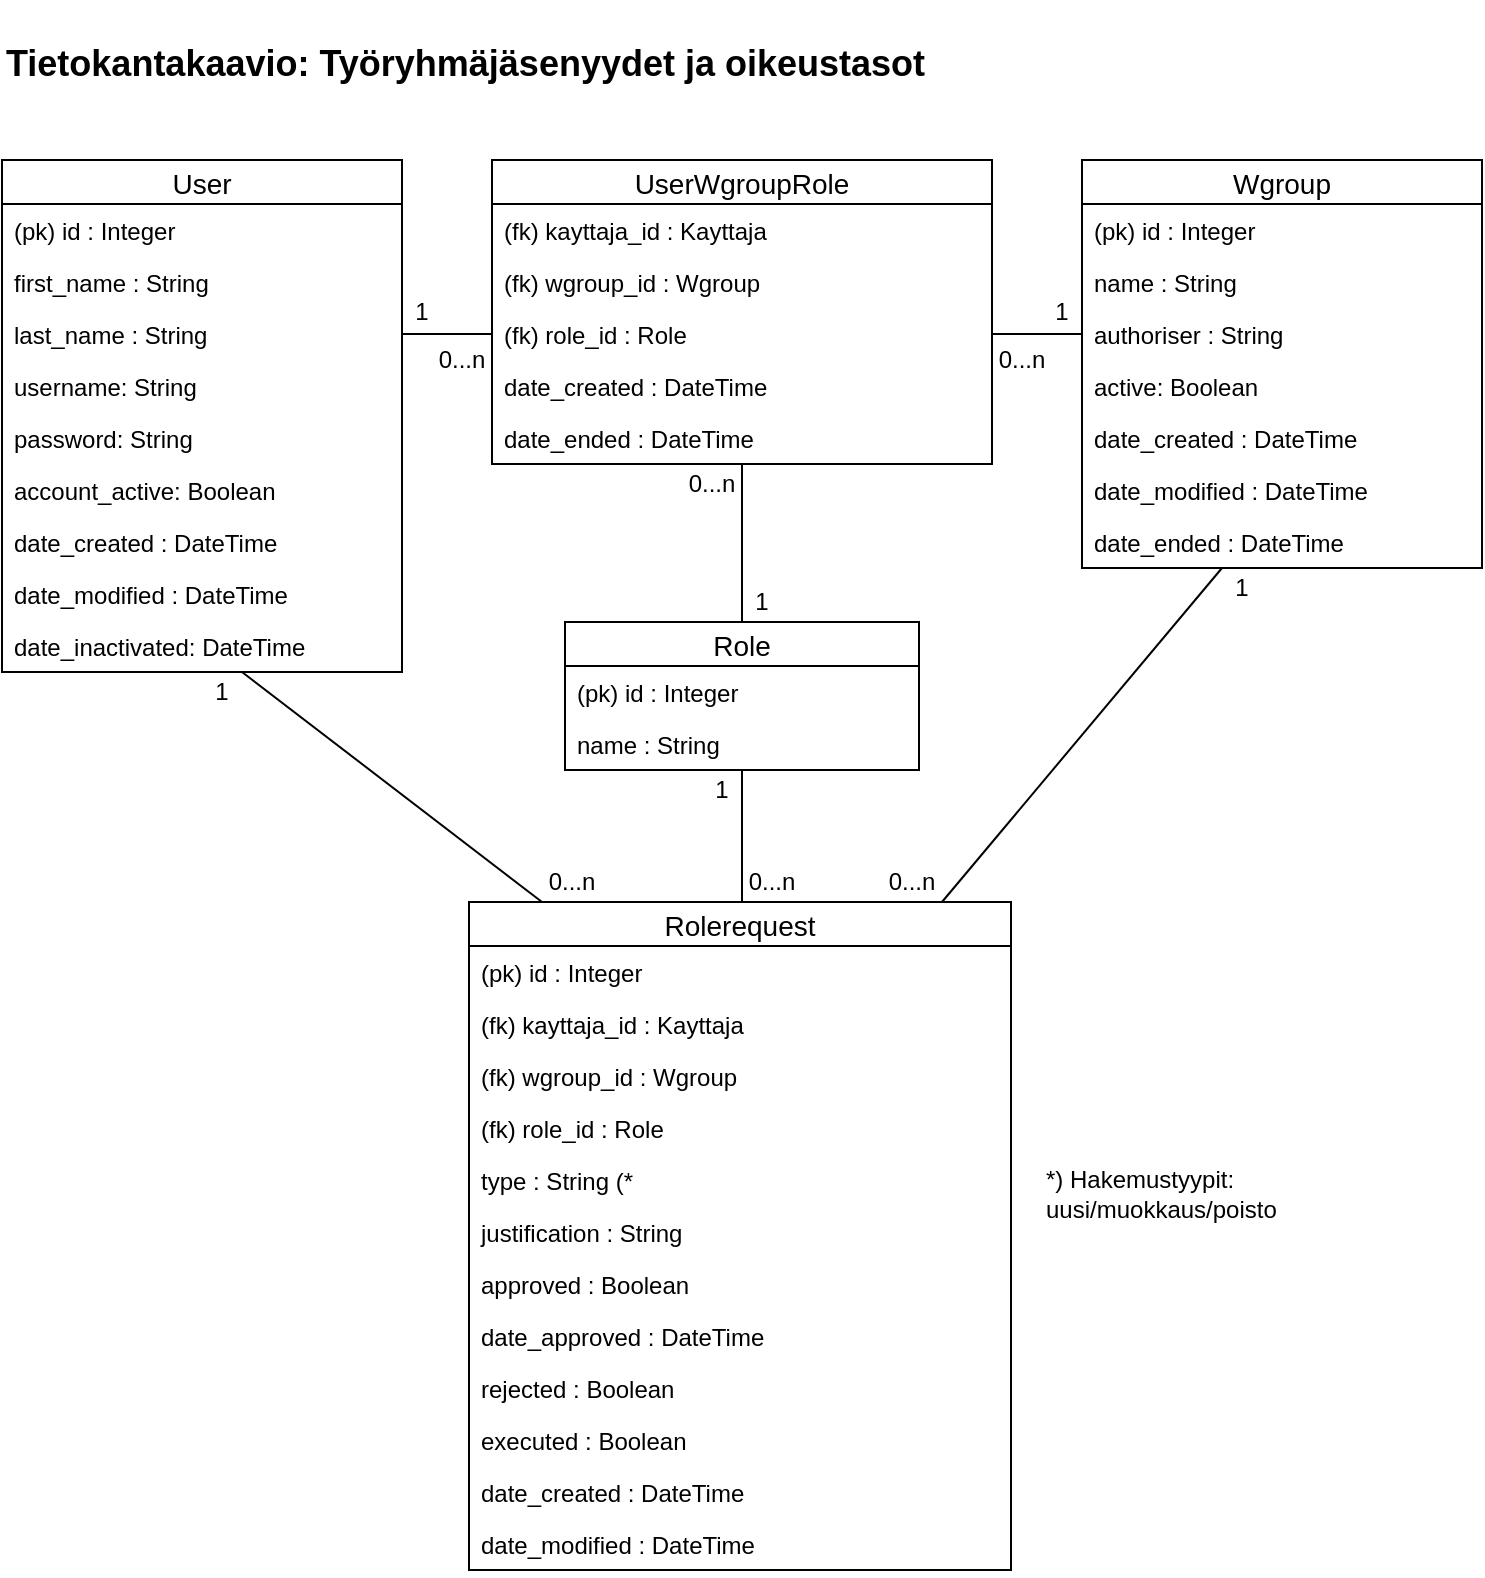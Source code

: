 <mxfile version="12.5.5" type="device"><diagram id="K_6eRJi6-mavrpqg_ub1" name="Page-1"><mxGraphModel dx="671" dy="753" grid="1" gridSize="10" guides="1" tooltips="1" connect="1" arrows="1" fold="1" page="1" pageScale="1" pageWidth="827" pageHeight="1169" math="0" shadow="0"><root><mxCell id="0"/><mxCell id="1" parent="0"/><mxCell id="vYs6WJxpEF9WLS63FCqz-5" value="User" style="swimlane;fontStyle=0;childLayout=stackLayout;horizontal=1;startSize=22;fillColor=none;horizontalStack=0;resizeParent=1;resizeParentMax=0;resizeLast=0;collapsible=1;marginBottom=0;swimlaneFillColor=#ffffff;align=center;fontSize=14;" parent="1" vertex="1"><mxGeometry x="50" y="100" width="200" height="256" as="geometry"/></mxCell><mxCell id="vYs6WJxpEF9WLS63FCqz-66" value="(pk) id : Integer" style="text;strokeColor=none;fillColor=none;spacingLeft=4;spacingRight=4;overflow=hidden;rotatable=0;points=[[0,0.5],[1,0.5]];portConstraint=eastwest;fontSize=12;" parent="vYs6WJxpEF9WLS63FCqz-5" vertex="1"><mxGeometry y="22" width="200" height="26" as="geometry"/></mxCell><mxCell id="vYs6WJxpEF9WLS63FCqz-6" value="first_name : String" style="text;strokeColor=none;fillColor=none;spacingLeft=4;spacingRight=4;overflow=hidden;rotatable=0;points=[[0,0.5],[1,0.5]];portConstraint=eastwest;fontSize=12;" parent="vYs6WJxpEF9WLS63FCqz-5" vertex="1"><mxGeometry y="48" width="200" height="26" as="geometry"/></mxCell><mxCell id="vYs6WJxpEF9WLS63FCqz-7" value="last_name : String" style="text;strokeColor=none;fillColor=none;spacingLeft=4;spacingRight=4;overflow=hidden;rotatable=0;points=[[0,0.5],[1,0.5]];portConstraint=eastwest;fontSize=12;" parent="vYs6WJxpEF9WLS63FCqz-5" vertex="1"><mxGeometry y="74" width="200" height="26" as="geometry"/></mxCell><mxCell id="vYs6WJxpEF9WLS63FCqz-19" value="username: String" style="text;strokeColor=none;fillColor=none;spacingLeft=4;spacingRight=4;overflow=hidden;rotatable=0;points=[[0,0.5],[1,0.5]];portConstraint=eastwest;fontSize=12;" parent="vYs6WJxpEF9WLS63FCqz-5" vertex="1"><mxGeometry y="100" width="200" height="26" as="geometry"/></mxCell><mxCell id="9SXKXt_-whDtEp_cpkO0-17" value="password: String" style="text;strokeColor=none;fillColor=none;spacingLeft=4;spacingRight=4;overflow=hidden;rotatable=0;points=[[0,0.5],[1,0.5]];portConstraint=eastwest;fontSize=12;" parent="vYs6WJxpEF9WLS63FCqz-5" vertex="1"><mxGeometry y="126" width="200" height="26" as="geometry"/></mxCell><mxCell id="9SXKXt_-whDtEp_cpkO0-16" value="account_active: Boolean" style="text;strokeColor=none;fillColor=none;spacingLeft=4;spacingRight=4;overflow=hidden;rotatable=0;points=[[0,0.5],[1,0.5]];portConstraint=eastwest;fontSize=12;" parent="vYs6WJxpEF9WLS63FCqz-5" vertex="1"><mxGeometry y="152" width="200" height="26" as="geometry"/></mxCell><mxCell id="vYs6WJxpEF9WLS63FCqz-21" value="date_created : DateTime" style="text;strokeColor=none;fillColor=none;spacingLeft=4;spacingRight=4;overflow=hidden;rotatable=0;points=[[0,0.5],[1,0.5]];portConstraint=eastwest;fontSize=12;" parent="vYs6WJxpEF9WLS63FCqz-5" vertex="1"><mxGeometry y="178" width="200" height="26" as="geometry"/></mxCell><mxCell id="9SXKXt_-whDtEp_cpkO0-2" value="date_modified : DateTime" style="text;strokeColor=none;fillColor=none;spacingLeft=4;spacingRight=4;overflow=hidden;rotatable=0;points=[[0,0.5],[1,0.5]];portConstraint=eastwest;fontSize=12;" parent="vYs6WJxpEF9WLS63FCqz-5" vertex="1"><mxGeometry y="204" width="200" height="26" as="geometry"/></mxCell><mxCell id="vYs6WJxpEF9WLS63FCqz-26" value="date_inactivated: DateTime" style="text;strokeColor=none;fillColor=none;spacingLeft=4;spacingRight=4;overflow=hidden;rotatable=0;points=[[0,0.5],[1,0.5]];portConstraint=eastwest;fontSize=12;" parent="vYs6WJxpEF9WLS63FCqz-5" vertex="1"><mxGeometry y="230" width="200" height="26" as="geometry"/></mxCell><mxCell id="vYs6WJxpEF9WLS63FCqz-11" value="Wgroup" style="swimlane;fontStyle=0;childLayout=stackLayout;horizontal=1;startSize=22;fillColor=none;horizontalStack=0;resizeParent=1;resizeParentMax=0;resizeLast=0;collapsible=1;marginBottom=0;swimlaneFillColor=#ffffff;align=center;fontSize=14;" parent="1" vertex="1"><mxGeometry x="590" y="100" width="200" height="204" as="geometry"/></mxCell><mxCell id="vYs6WJxpEF9WLS63FCqz-64" value="(pk) id : Integer" style="text;strokeColor=none;fillColor=none;spacingLeft=4;spacingRight=4;overflow=hidden;rotatable=0;points=[[0,0.5],[1,0.5]];portConstraint=eastwest;fontSize=12;" parent="vYs6WJxpEF9WLS63FCqz-11" vertex="1"><mxGeometry y="22" width="200" height="26" as="geometry"/></mxCell><mxCell id="vYs6WJxpEF9WLS63FCqz-12" value="name : String" style="text;strokeColor=none;fillColor=none;spacingLeft=4;spacingRight=4;overflow=hidden;rotatable=0;points=[[0,0.5],[1,0.5]];portConstraint=eastwest;fontSize=12;" parent="vYs6WJxpEF9WLS63FCqz-11" vertex="1"><mxGeometry y="48" width="200" height="26" as="geometry"/></mxCell><mxCell id="vYs6WJxpEF9WLS63FCqz-27" value="authoriser : String" style="text;strokeColor=none;fillColor=none;spacingLeft=4;spacingRight=4;overflow=hidden;rotatable=0;points=[[0,0.5],[1,0.5]];portConstraint=eastwest;fontSize=12;" parent="vYs6WJxpEF9WLS63FCqz-11" vertex="1"><mxGeometry y="74" width="200" height="26" as="geometry"/></mxCell><mxCell id="9SXKXt_-whDtEp_cpkO0-15" value="active: Boolean" style="text;strokeColor=none;fillColor=none;spacingLeft=4;spacingRight=4;overflow=hidden;rotatable=0;points=[[0,0.5],[1,0.5]];portConstraint=eastwest;fontSize=12;" parent="vYs6WJxpEF9WLS63FCqz-11" vertex="1"><mxGeometry y="100" width="200" height="26" as="geometry"/></mxCell><mxCell id="vYs6WJxpEF9WLS63FCqz-13" value="date_created : DateTime" style="text;strokeColor=none;fillColor=none;spacingLeft=4;spacingRight=4;overflow=hidden;rotatable=0;points=[[0,0.5],[1,0.5]];portConstraint=eastwest;fontSize=12;" parent="vYs6WJxpEF9WLS63FCqz-11" vertex="1"><mxGeometry y="126" width="200" height="26" as="geometry"/></mxCell><mxCell id="9SXKXt_-whDtEp_cpkO0-5" value="date_modified : DateTime" style="text;strokeColor=none;fillColor=none;spacingLeft=4;spacingRight=4;overflow=hidden;rotatable=0;points=[[0,0.5],[1,0.5]];portConstraint=eastwest;fontSize=12;" parent="vYs6WJxpEF9WLS63FCqz-11" vertex="1"><mxGeometry y="152" width="200" height="26" as="geometry"/></mxCell><mxCell id="vYs6WJxpEF9WLS63FCqz-14" value="date_ended : DateTime" style="text;strokeColor=none;fillColor=none;spacingLeft=4;spacingRight=4;overflow=hidden;rotatable=0;points=[[0,0.5],[1,0.5]];portConstraint=eastwest;fontSize=12;" parent="vYs6WJxpEF9WLS63FCqz-11" vertex="1"><mxGeometry y="178" width="200" height="26" as="geometry"/></mxCell><mxCell id="vYs6WJxpEF9WLS63FCqz-15" value="Rolerequest" style="swimlane;fontStyle=0;childLayout=stackLayout;horizontal=1;startSize=22;fillColor=none;horizontalStack=0;resizeParent=1;resizeParentMax=0;resizeLast=0;collapsible=1;marginBottom=0;swimlaneFillColor=#ffffff;align=center;fontSize=14;" parent="1" vertex="1"><mxGeometry x="283.5" y="471" width="271" height="334" as="geometry"/></mxCell><mxCell id="vYs6WJxpEF9WLS63FCqz-62" value="(pk) id : Integer" style="text;strokeColor=none;fillColor=none;spacingLeft=4;spacingRight=4;overflow=hidden;rotatable=0;points=[[0,0.5],[1,0.5]];portConstraint=eastwest;fontSize=12;" parent="vYs6WJxpEF9WLS63FCqz-15" vertex="1"><mxGeometry y="22" width="271" height="26" as="geometry"/></mxCell><mxCell id="vYs6WJxpEF9WLS63FCqz-65" value="(fk) kayttaja_id : Kayttaja" style="text;strokeColor=none;fillColor=none;spacingLeft=4;spacingRight=4;overflow=hidden;rotatable=0;points=[[0,0.5],[1,0.5]];portConstraint=eastwest;fontSize=12;" parent="vYs6WJxpEF9WLS63FCqz-15" vertex="1"><mxGeometry y="48" width="271" height="26" as="geometry"/></mxCell><mxCell id="vYs6WJxpEF9WLS63FCqz-87" value="(fk) wgroup_id : Wgroup" style="text;strokeColor=none;fillColor=none;spacingLeft=4;spacingRight=4;overflow=hidden;rotatable=0;points=[[0,0.5],[1,0.5]];portConstraint=eastwest;fontSize=12;" parent="vYs6WJxpEF9WLS63FCqz-15" vertex="1"><mxGeometry y="74" width="271" height="26" as="geometry"/></mxCell><mxCell id="vYs6WJxpEF9WLS63FCqz-88" value="(fk) role_id : Role" style="text;strokeColor=none;fillColor=none;spacingLeft=4;spacingRight=4;overflow=hidden;rotatable=0;points=[[0,0.5],[1,0.5]];portConstraint=eastwest;fontSize=12;" parent="vYs6WJxpEF9WLS63FCqz-15" vertex="1"><mxGeometry y="100" width="271" height="26" as="geometry"/></mxCell><mxCell id="vYs6WJxpEF9WLS63FCqz-16" value="type : String (*" style="text;strokeColor=none;fillColor=none;spacingLeft=4;spacingRight=4;overflow=hidden;rotatable=0;points=[[0,0.5],[1,0.5]];portConstraint=eastwest;fontSize=12;" parent="vYs6WJxpEF9WLS63FCqz-15" vertex="1"><mxGeometry y="126" width="271" height="26" as="geometry"/></mxCell><mxCell id="vYs6WJxpEF9WLS63FCqz-18" value="justification : String" style="text;strokeColor=none;fillColor=none;spacingLeft=4;spacingRight=4;overflow=hidden;rotatable=0;points=[[0,0.5],[1,0.5]];portConstraint=eastwest;fontSize=12;" parent="vYs6WJxpEF9WLS63FCqz-15" vertex="1"><mxGeometry y="152" width="271" height="26" as="geometry"/></mxCell><mxCell id="vYs6WJxpEF9WLS63FCqz-31" value="approved : Boolean" style="text;strokeColor=none;fillColor=none;spacingLeft=4;spacingRight=4;overflow=hidden;rotatable=0;points=[[0,0.5],[1,0.5]];portConstraint=eastwest;fontSize=12;" parent="vYs6WJxpEF9WLS63FCqz-15" vertex="1"><mxGeometry y="178" width="271" height="26" as="geometry"/></mxCell><mxCell id="13NI0vc8-d1OaprR5OlA-2" value="date_approved : DateTime" style="text;strokeColor=none;fillColor=none;spacingLeft=4;spacingRight=4;overflow=hidden;rotatable=0;points=[[0,0.5],[1,0.5]];portConstraint=eastwest;fontSize=12;" vertex="1" parent="vYs6WJxpEF9WLS63FCqz-15"><mxGeometry y="204" width="271" height="26" as="geometry"/></mxCell><mxCell id="vYs6WJxpEF9WLS63FCqz-34" value="rejected : Boolean" style="text;strokeColor=none;fillColor=none;spacingLeft=4;spacingRight=4;overflow=hidden;rotatable=0;points=[[0,0.5],[1,0.5]];portConstraint=eastwest;fontSize=12;" parent="vYs6WJxpEF9WLS63FCqz-15" vertex="1"><mxGeometry y="230" width="271" height="26" as="geometry"/></mxCell><mxCell id="vYs6WJxpEF9WLS63FCqz-32" value="executed : Boolean" style="text;strokeColor=none;fillColor=none;spacingLeft=4;spacingRight=4;overflow=hidden;rotatable=0;points=[[0,0.5],[1,0.5]];portConstraint=eastwest;fontSize=12;" parent="vYs6WJxpEF9WLS63FCqz-15" vertex="1"><mxGeometry y="256" width="271" height="26" as="geometry"/></mxCell><mxCell id="9SXKXt_-whDtEp_cpkO0-7" value="date_created : DateTime" style="text;strokeColor=none;fillColor=none;spacingLeft=4;spacingRight=4;overflow=hidden;rotatable=0;points=[[0,0.5],[1,0.5]];portConstraint=eastwest;fontSize=12;" parent="vYs6WJxpEF9WLS63FCqz-15" vertex="1"><mxGeometry y="282" width="271" height="26" as="geometry"/></mxCell><mxCell id="9SXKXt_-whDtEp_cpkO0-8" value="date_modified : DateTime" style="text;strokeColor=none;fillColor=none;spacingLeft=4;spacingRight=4;overflow=hidden;rotatable=0;points=[[0,0.5],[1,0.5]];portConstraint=eastwest;fontSize=12;" parent="vYs6WJxpEF9WLS63FCqz-15" vertex="1"><mxGeometry y="308" width="271" height="26" as="geometry"/></mxCell><mxCell id="vYs6WJxpEF9WLS63FCqz-22" value="Role" style="swimlane;fontStyle=0;childLayout=stackLayout;horizontal=1;startSize=22;fillColor=none;horizontalStack=0;resizeParent=1;resizeParentMax=0;resizeLast=0;collapsible=1;marginBottom=0;swimlaneFillColor=#ffffff;align=center;fontSize=14;" parent="1" vertex="1"><mxGeometry x="331.5" y="331" width="177" height="74" as="geometry"/></mxCell><mxCell id="vYs6WJxpEF9WLS63FCqz-63" value="(pk) id : Integer" style="text;strokeColor=none;fillColor=none;spacingLeft=4;spacingRight=4;overflow=hidden;rotatable=0;points=[[0,0.5],[1,0.5]];portConstraint=eastwest;fontSize=12;" parent="vYs6WJxpEF9WLS63FCqz-22" vertex="1"><mxGeometry y="22" width="177" height="26" as="geometry"/></mxCell><mxCell id="vYs6WJxpEF9WLS63FCqz-25" value="name : String" style="text;strokeColor=none;fillColor=none;spacingLeft=4;spacingRight=4;overflow=hidden;rotatable=0;points=[[0,0.5],[1,0.5]];portConstraint=eastwest;fontSize=12;" parent="vYs6WJxpEF9WLS63FCqz-22" vertex="1"><mxGeometry y="48" width="177" height="26" as="geometry"/></mxCell><mxCell id="vYs6WJxpEF9WLS63FCqz-74" value="UserWgroupRole" style="swimlane;fontStyle=0;childLayout=stackLayout;horizontal=1;startSize=22;fillColor=none;horizontalStack=0;resizeParent=1;resizeParentMax=0;resizeLast=0;collapsible=1;marginBottom=0;swimlaneFillColor=#ffffff;align=center;fontSize=14;" parent="1" vertex="1"><mxGeometry x="295" y="100" width="250" height="152" as="geometry"/></mxCell><mxCell id="vYs6WJxpEF9WLS63FCqz-76" value="(fk) kayttaja_id : Kayttaja" style="text;strokeColor=none;fillColor=none;spacingLeft=4;spacingRight=4;overflow=hidden;rotatable=0;points=[[0,0.5],[1,0.5]];portConstraint=eastwest;fontSize=12;" parent="vYs6WJxpEF9WLS63FCqz-74" vertex="1"><mxGeometry y="22" width="250" height="26" as="geometry"/></mxCell><mxCell id="vYs6WJxpEF9WLS63FCqz-77" value="(fk) wgroup_id : Wgroup" style="text;strokeColor=none;fillColor=none;spacingLeft=4;spacingRight=4;overflow=hidden;rotatable=0;points=[[0,0.5],[1,0.5]];portConstraint=eastwest;fontSize=12;" parent="vYs6WJxpEF9WLS63FCqz-74" vertex="1"><mxGeometry y="48" width="250" height="26" as="geometry"/></mxCell><mxCell id="vYs6WJxpEF9WLS63FCqz-75" value="(fk) role_id : Role" style="text;strokeColor=none;fillColor=none;spacingLeft=4;spacingRight=4;overflow=hidden;rotatable=0;points=[[0,0.5],[1,0.5]];portConstraint=eastwest;fontSize=12;" parent="vYs6WJxpEF9WLS63FCqz-74" vertex="1"><mxGeometry y="74" width="250" height="26" as="geometry"/></mxCell><mxCell id="vYs6WJxpEF9WLS63FCqz-23" value="date_created : DateTime" style="text;strokeColor=none;fillColor=none;spacingLeft=4;spacingRight=4;overflow=hidden;rotatable=0;points=[[0,0.5],[1,0.5]];portConstraint=eastwest;fontSize=12;" parent="vYs6WJxpEF9WLS63FCqz-74" vertex="1"><mxGeometry y="100" width="250" height="26" as="geometry"/></mxCell><mxCell id="vYs6WJxpEF9WLS63FCqz-24" value="date_ended : DateTime" style="text;strokeColor=none;fillColor=none;spacingLeft=4;spacingRight=4;overflow=hidden;rotatable=0;points=[[0,0.5],[1,0.5]];portConstraint=eastwest;fontSize=12;" parent="vYs6WJxpEF9WLS63FCqz-74" vertex="1"><mxGeometry y="126" width="250" height="26" as="geometry"/></mxCell><mxCell id="vYs6WJxpEF9WLS63FCqz-107" value="0...n" style="text;html=1;strokeColor=none;fillColor=none;align=center;verticalAlign=middle;whiteSpace=wrap;rounded=0;" parent="1" vertex="1"><mxGeometry x="320" y="451" width="30" height="20" as="geometry"/></mxCell><mxCell id="vYs6WJxpEF9WLS63FCqz-108" value="0...n" style="text;html=1;strokeColor=none;fillColor=none;align=center;verticalAlign=middle;whiteSpace=wrap;rounded=0;" parent="1" vertex="1"><mxGeometry x="265" y="190" width="30" height="20" as="geometry"/></mxCell><mxCell id="vYs6WJxpEF9WLS63FCqz-109" value="1" style="text;html=1;strokeColor=none;fillColor=none;align=center;verticalAlign=middle;whiteSpace=wrap;rounded=0;" parent="1" vertex="1"><mxGeometry x="250" y="166" width="20" height="20" as="geometry"/></mxCell><mxCell id="vYs6WJxpEF9WLS63FCqz-113" value="1" style="text;html=1;strokeColor=none;fillColor=none;align=center;verticalAlign=middle;whiteSpace=wrap;rounded=0;" parent="1" vertex="1"><mxGeometry x="420" y="311" width="20" height="20" as="geometry"/></mxCell><mxCell id="vYs6WJxpEF9WLS63FCqz-114" value="1" style="text;html=1;strokeColor=none;fillColor=none;align=center;verticalAlign=middle;whiteSpace=wrap;rounded=0;" parent="1" vertex="1"><mxGeometry x="570" y="166" width="20" height="20" as="geometry"/></mxCell><mxCell id="vYs6WJxpEF9WLS63FCqz-115" value="1" style="text;html=1;strokeColor=none;fillColor=none;align=center;verticalAlign=middle;whiteSpace=wrap;rounded=0;" parent="1" vertex="1"><mxGeometry x="150" y="356" width="20" height="20" as="geometry"/></mxCell><mxCell id="vYs6WJxpEF9WLS63FCqz-116" value="0...n" style="text;html=1;strokeColor=none;fillColor=none;align=center;verticalAlign=middle;whiteSpace=wrap;rounded=0;" parent="1" vertex="1"><mxGeometry x="545" y="190" width="30" height="20" as="geometry"/></mxCell><mxCell id="vYs6WJxpEF9WLS63FCqz-117" value="0...n" style="text;html=1;strokeColor=none;fillColor=none;align=center;verticalAlign=middle;whiteSpace=wrap;rounded=0;" parent="1" vertex="1"><mxGeometry x="390" y="252" width="30" height="20" as="geometry"/></mxCell><mxCell id="vYs6WJxpEF9WLS63FCqz-140" value="" style="endArrow=none;html=1;exitX=1;exitY=0;exitDx=0;exitDy=0;entryX=0;entryY=1;entryDx=0;entryDy=0;" parent="1" source="vYs6WJxpEF9WLS63FCqz-115" target="vYs6WJxpEF9WLS63FCqz-107" edge="1"><mxGeometry width="50" height="50" relative="1" as="geometry"><mxPoint x="150" y="298" as="sourcePoint"/><mxPoint x="120" y="360" as="targetPoint"/></mxGeometry></mxCell><mxCell id="vYs6WJxpEF9WLS63FCqz-149" value="" style="endArrow=none;html=1;exitX=1;exitY=0;exitDx=0;exitDy=0;entryX=0;entryY=1;entryDx=0;entryDy=0;" parent="1" source="vYs6WJxpEF9WLS63FCqz-117" target="vYs6WJxpEF9WLS63FCqz-113" edge="1"><mxGeometry width="50" height="50" relative="1" as="geometry"><mxPoint x="430" y="280" as="sourcePoint"/><mxPoint x="420" y="329" as="targetPoint"/></mxGeometry></mxCell><mxCell id="vYs6WJxpEF9WLS63FCqz-155" value="" style="endArrow=none;html=1;exitX=1;exitY=0.5;exitDx=0;exitDy=0;entryX=0;entryY=0.5;entryDx=0;entryDy=0;" parent="1" edge="1"><mxGeometry width="50" height="50" relative="1" as="geometry"><mxPoint x="250" y="187" as="sourcePoint"/><mxPoint x="295" y="187" as="targetPoint"/></mxGeometry></mxCell><mxCell id="vYs6WJxpEF9WLS63FCqz-156" value="" style="endArrow=none;html=1;exitX=1;exitY=0.5;exitDx=0;exitDy=0;entryX=0;entryY=0.5;entryDx=0;entryDy=0;" parent="1" edge="1"><mxGeometry width="50" height="50" relative="1" as="geometry"><mxPoint x="545" y="187" as="sourcePoint"/><mxPoint x="590" y="187" as="targetPoint"/></mxGeometry></mxCell><mxCell id="vYs6WJxpEF9WLS63FCqz-157" value="" style="endArrow=none;html=1;entryX=0;entryY=1;entryDx=0;entryDy=0;exitX=1;exitY=0;exitDx=0;exitDy=0;" parent="1" source="vYs6WJxpEF9WLS63FCqz-164" target="vYs6WJxpEF9WLS63FCqz-160" edge="1"><mxGeometry width="50" height="50" relative="1" as="geometry"><mxPoint x="430" y="390" as="sourcePoint"/><mxPoint x="140" y="357" as="targetPoint"/></mxGeometry></mxCell><mxCell id="vYs6WJxpEF9WLS63FCqz-158" value="" style="endArrow=none;html=1;entryX=0;entryY=0;entryDx=0;entryDy=0;exitX=1;exitY=1;exitDx=0;exitDy=0;" parent="1" source="vYs6WJxpEF9WLS63FCqz-159" target="vYs6WJxpEF9WLS63FCqz-165" edge="1"><mxGeometry width="50" height="50" relative="1" as="geometry"><mxPoint x="310" y="500" as="sourcePoint"/><mxPoint x="334.5" y="582" as="targetPoint"/></mxGeometry></mxCell><mxCell id="vYs6WJxpEF9WLS63FCqz-159" value="0...n" style="text;html=1;strokeColor=none;fillColor=none;align=center;verticalAlign=middle;whiteSpace=wrap;rounded=0;" parent="1" vertex="1"><mxGeometry x="490" y="451" width="30" height="20" as="geometry"/></mxCell><mxCell id="vYs6WJxpEF9WLS63FCqz-160" value="0...n" style="text;html=1;strokeColor=none;fillColor=none;align=center;verticalAlign=middle;whiteSpace=wrap;rounded=0;" parent="1" vertex="1"><mxGeometry x="420" y="451" width="30" height="20" as="geometry"/></mxCell><mxCell id="vYs6WJxpEF9WLS63FCqz-164" value="1" style="text;html=1;strokeColor=none;fillColor=none;align=center;verticalAlign=middle;whiteSpace=wrap;rounded=0;" parent="1" vertex="1"><mxGeometry x="400" y="405" width="20" height="20" as="geometry"/></mxCell><mxCell id="vYs6WJxpEF9WLS63FCqz-165" value="1" style="text;html=1;strokeColor=none;fillColor=none;align=center;verticalAlign=middle;whiteSpace=wrap;rounded=0;" parent="1" vertex="1"><mxGeometry x="660" y="304" width="20" height="20" as="geometry"/></mxCell><mxCell id="vYs6WJxpEF9WLS63FCqz-169" value="&lt;h2&gt;Tietokantakaavio: Työryhmäjäsenyydet ja oikeustasot&lt;/h2&gt;" style="text;html=1;" parent="1" vertex="1"><mxGeometry x="50" y="20" width="490" height="50" as="geometry"/></mxCell><mxCell id="E3sSIYKAcjF_TZXB4lkb-1" value="&lt;div align=&quot;left&quot;&gt;*) Hakemustyypit: &lt;br&gt;&lt;/div&gt;&lt;div align=&quot;left&quot;&gt;uusi/muokkaus/poisto&lt;/div&gt;" style="text;html=1;strokeColor=none;fillColor=none;align=left;verticalAlign=middle;whiteSpace=wrap;rounded=0;" parent="1" vertex="1"><mxGeometry x="570" y="587" width="140" height="60" as="geometry"/></mxCell></root></mxGraphModel></diagram></mxfile>